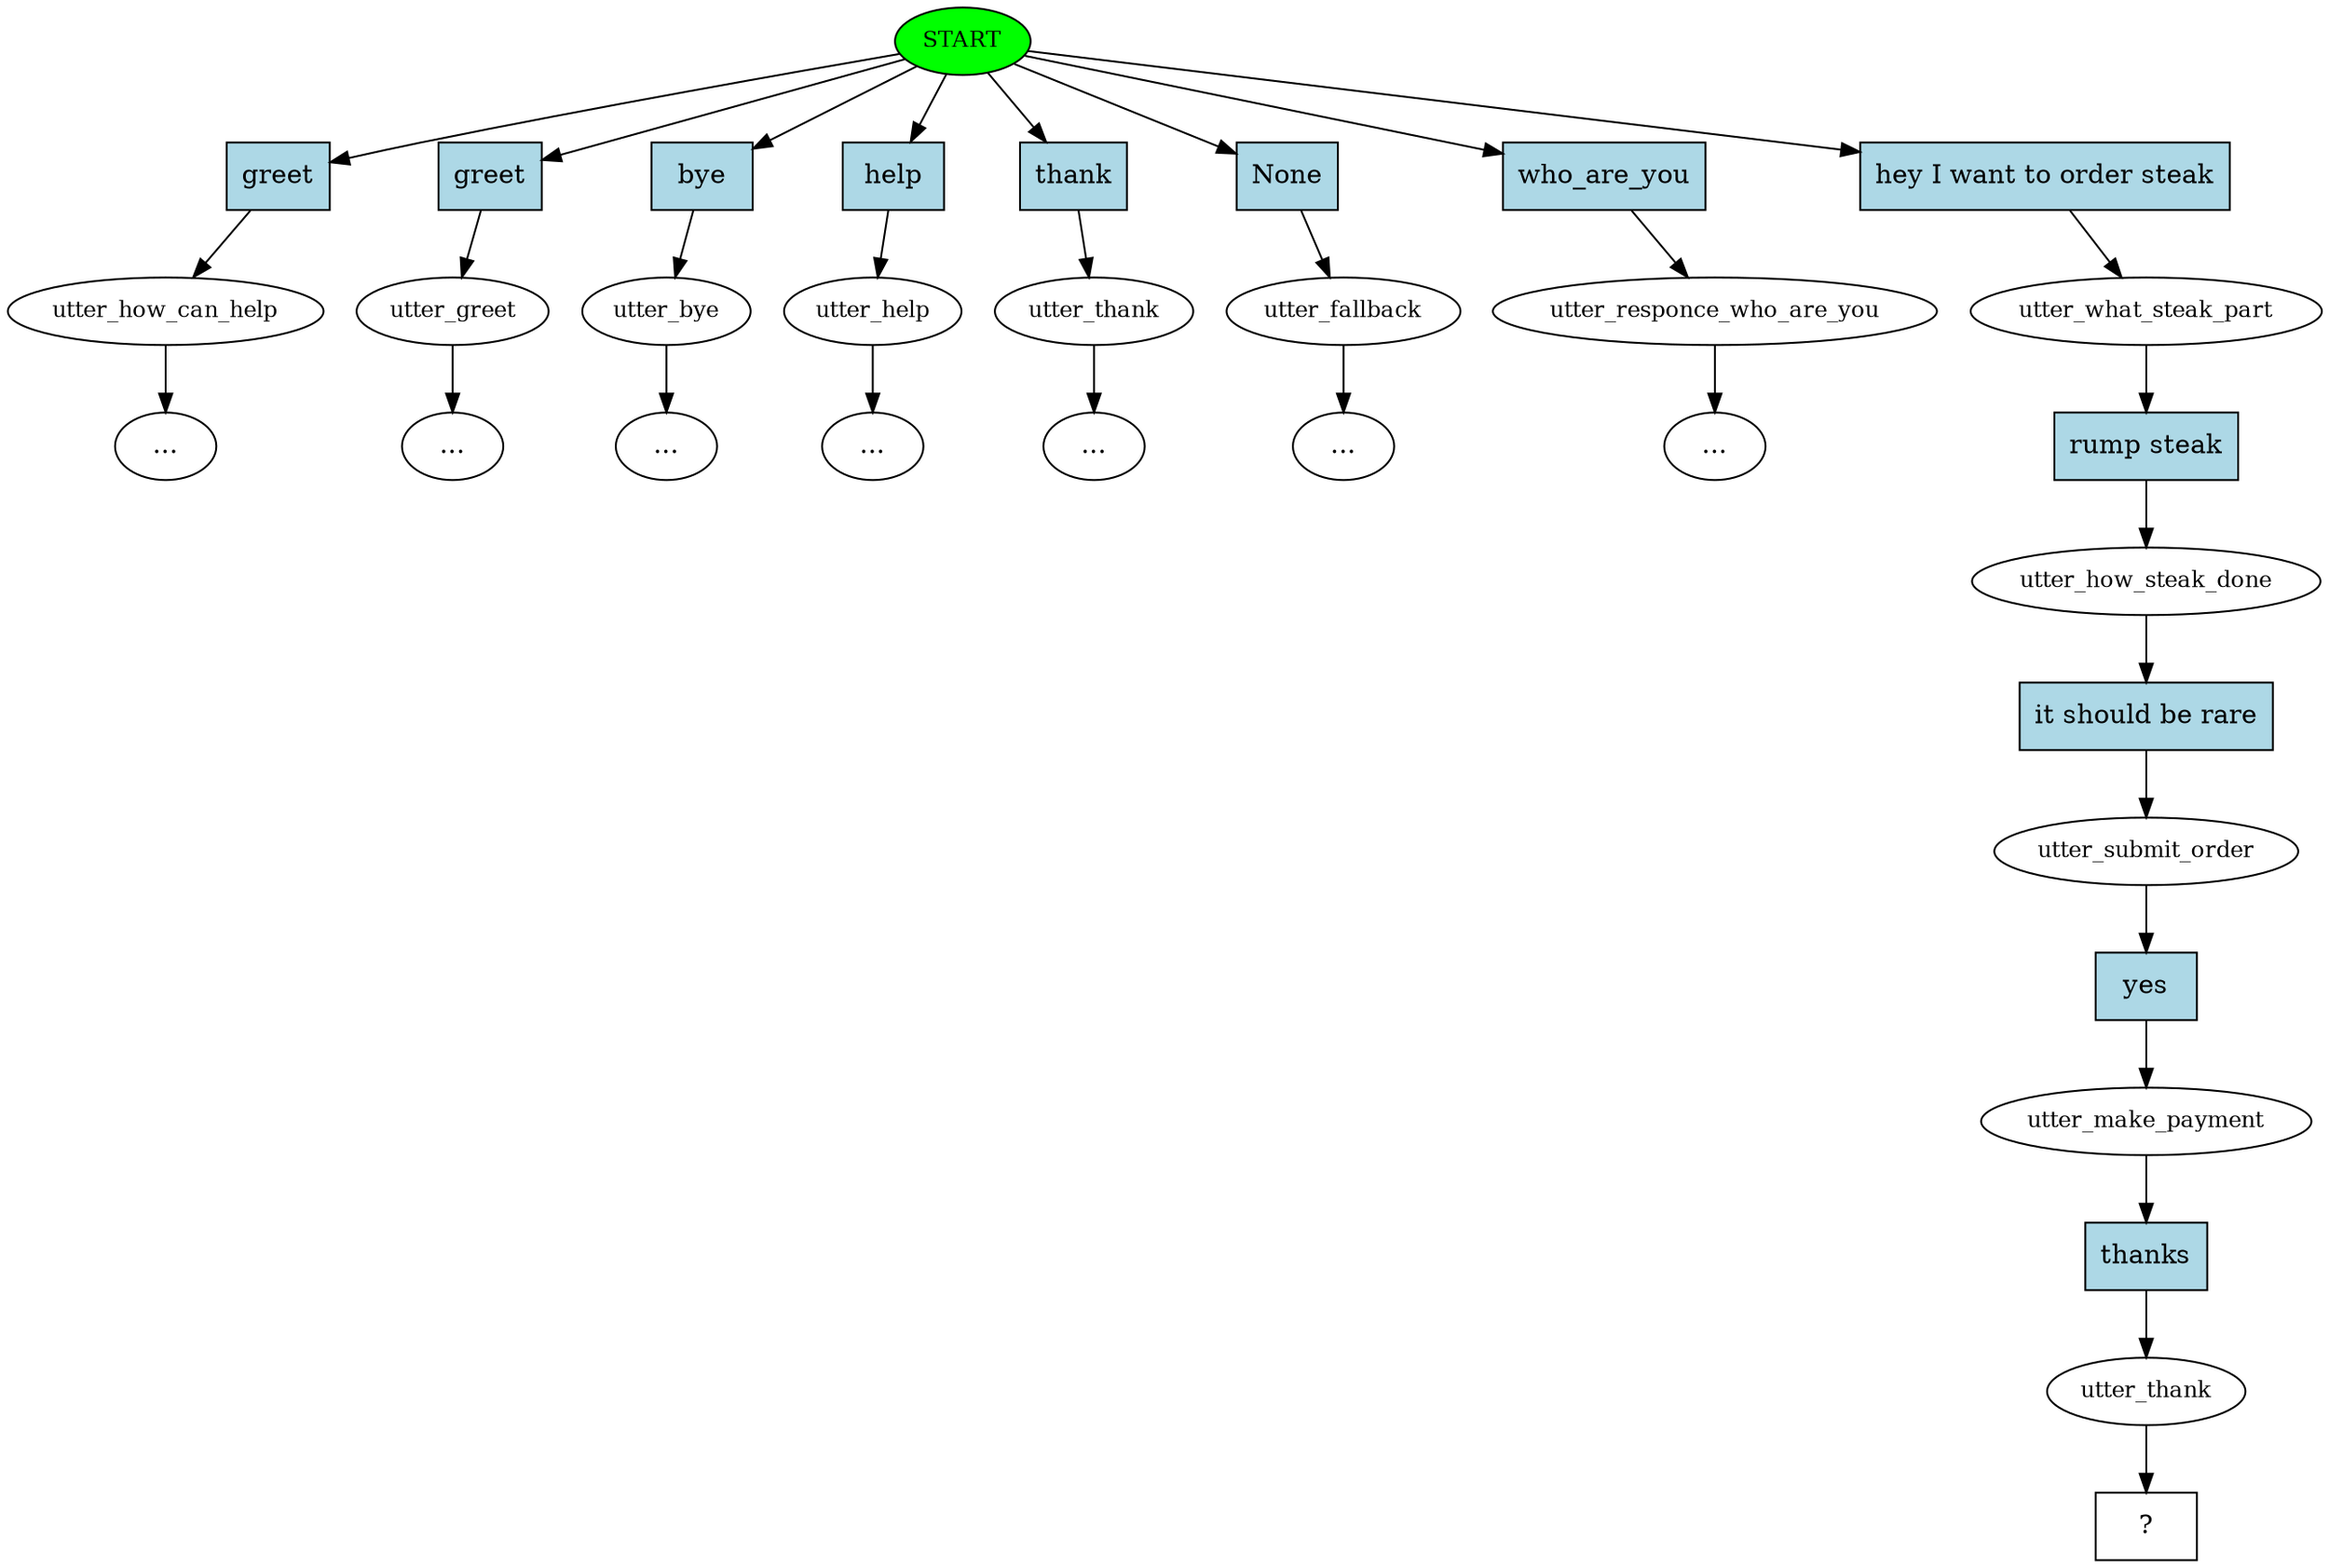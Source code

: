digraph  {
0 [style=filled, fontsize=12, class="start active", fillcolor=green, label=START];
1 [fontsize=12, class="", label=utter_how_can_help];
2 [fontsize=12, class="", label=utter_greet];
3 [fontsize=12, class="", label=utter_bye];
4 [fontsize=12, class="", label=utter_help];
6 [fontsize=12, class="", label=utter_thank];
7 [fontsize=12, class="", label=utter_fallback];
13 [fontsize=12, class="", label=utter_responce_who_are_you];
14 [fontsize=12, class=active, label=utter_what_steak_part];
15 [fontsize=12, class=active, label=utter_how_steak_done];
16 [fontsize=12, class=active, label=utter_submit_order];
17 [fontsize=12, class=active, label=utter_make_payment];
18 [fontsize=12, class=active, label=utter_thank];
19 [shape=rect, class="intent dashed active", label="  ?  "];
20 [label=greet, shape=rect, style=filled, class=intent, fillcolor=lightblue];
21 [label=greet, shape=rect, style=filled, class=intent, fillcolor=lightblue];
22 [label=bye, shape=rect, style=filled, class=intent, fillcolor=lightblue];
23 [label=help, shape=rect, style=filled, class=intent, fillcolor=lightblue];
24 [label=thank, shape=rect, style=filled, class=intent, fillcolor=lightblue];
25 [label=None, shape=rect, style=filled, class=intent, fillcolor=lightblue];
26 [label=who_are_you, shape=rect, style=filled, class=intent, fillcolor=lightblue];
27 [label="hey I want to order steak", shape=rect, style=filled, class="intent active", fillcolor=lightblue];
28 [label="rump steak", shape=rect, style=filled, class="intent active", fillcolor=lightblue];
29 [label="it should be rare", shape=rect, style=filled, class="intent active", fillcolor=lightblue];
30 [label=yes, shape=rect, style=filled, class="intent active", fillcolor=lightblue];
31 [label=thanks, shape=rect, style=filled, class="intent active", fillcolor=lightblue];
"-11" [class=ellipsis, label="..."];
"-15" [class=ellipsis, label="..."];
"-14" [class=ellipsis, label="..."];
"-13" [class=ellipsis, label="..."];
"-9" [class=ellipsis, label="..."];
"-8" [class=ellipsis, label="..."];
"-5" [class=ellipsis, label="..."];
0 -> 20  [class="", key=0];
0 -> 21  [class="", key=0];
0 -> 22  [class="", key=0];
0 -> 23  [class="", key=0];
0 -> 24  [class="", key=0];
0 -> 25  [class="", key=0];
0 -> 26  [class="", key=0];
0 -> 27  [class=active, key=0];
1 -> "-11"  [class="", key=NONE, label=""];
2 -> "-14"  [class="", key=NONE, label=""];
3 -> "-5"  [class="", key=NONE, label=""];
4 -> "-13"  [class="", key=NONE, label=""];
6 -> "-8"  [class="", key=NONE, label=""];
7 -> "-9"  [class="", key=NONE, label=""];
13 -> "-15"  [class="", key=NONE, label=""];
14 -> 28  [class=active, key=0];
15 -> 29  [class=active, key=0];
16 -> 30  [class=active, key=0];
17 -> 31  [class=active, key=0];
18 -> 19  [class=active, key=NONE, label=""];
20 -> 1  [class="", key=0];
21 -> 2  [class="", key=0];
22 -> 3  [class="", key=0];
23 -> 4  [class="", key=0];
24 -> 6  [class="", key=0];
25 -> 7  [class="", key=0];
26 -> 13  [class="", key=0];
27 -> 14  [class=active, key=0];
28 -> 15  [class=active, key=0];
29 -> 16  [class=active, key=0];
30 -> 17  [class=active, key=0];
31 -> 18  [class=active, key=0];
}
